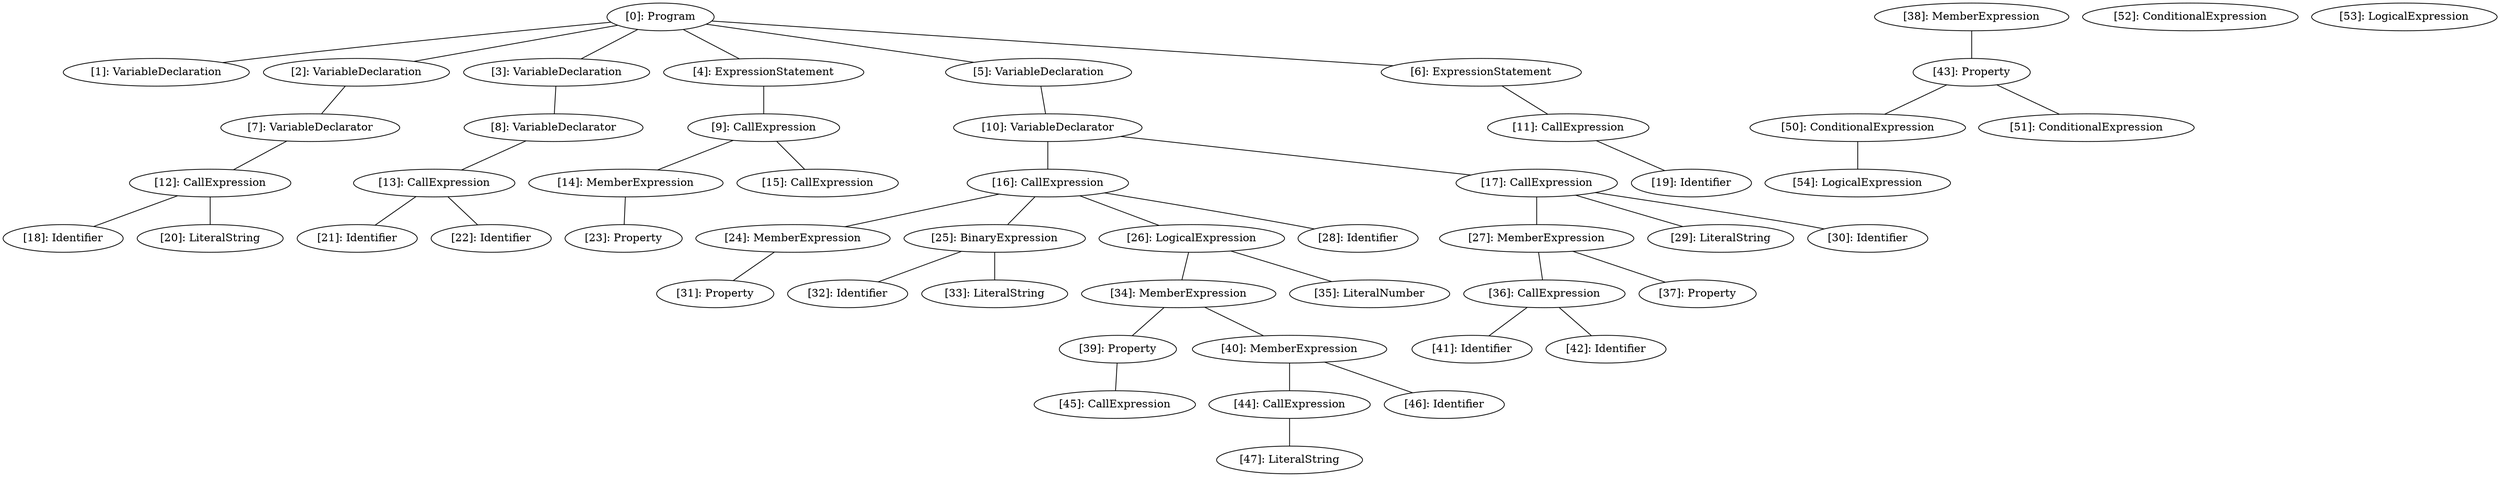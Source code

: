 // Result
graph {
	0 [label="[0]: Program"]
	1 [label="[1]: VariableDeclaration"]
	2 [label="[2]: VariableDeclaration"]
	3 [label="[3]: VariableDeclaration"]
	4 [label="[4]: ExpressionStatement"]
	5 [label="[5]: VariableDeclaration"]
	6 [label="[6]: ExpressionStatement"]
	7 [label="[7]: VariableDeclarator"]
	8 [label="[8]: VariableDeclarator"]
	9 [label="[9]: CallExpression"]
	10 [label="[10]: VariableDeclarator"]
	11 [label="[11]: CallExpression"]
	12 [label="[12]: CallExpression"]
	13 [label="[13]: CallExpression"]
	14 [label="[14]: MemberExpression"]
	15 [label="[15]: CallExpression"]
	16 [label="[16]: CallExpression"]
	17 [label="[17]: CallExpression"]
	18 [label="[18]: Identifier"]
	19 [label="[19]: Identifier"]
	20 [label="[20]: LiteralString"]
	21 [label="[21]: Identifier"]
	22 [label="[22]: Identifier"]
	23 [label="[23]: Property"]
	24 [label="[24]: MemberExpression"]
	25 [label="[25]: BinaryExpression"]
	26 [label="[26]: LogicalExpression"]
	27 [label="[27]: MemberExpression"]
	28 [label="[28]: Identifier"]
	29 [label="[29]: LiteralString"]
	30 [label="[30]: Identifier"]
	31 [label="[31]: Property"]
	32 [label="[32]: Identifier"]
	33 [label="[33]: LiteralString"]
	34 [label="[34]: MemberExpression"]
	35 [label="[35]: LiteralNumber"]
	36 [label="[36]: CallExpression"]
	37 [label="[37]: Property"]
	38 [label="[38]: MemberExpression"]
	39 [label="[39]: Property"]
	40 [label="[40]: MemberExpression"]
	41 [label="[41]: Identifier"]
	42 [label="[42]: Identifier"]
	43 [label="[43]: Property"]
	44 [label="[44]: CallExpression"]
	45 [label="[45]: CallExpression"]
	46 [label="[46]: Identifier"]
	47 [label="[47]: LiteralString"]
	50 [label="[50]: ConditionalExpression"]
	51 [label="[51]: ConditionalExpression"]
	52 [label="[52]: ConditionalExpression"]
	53 [label="[53]: LogicalExpression"]
	54 [label="[54]: LogicalExpression"]
	0 -- 1
	0 -- 2
	0 -- 3
	0 -- 4
	0 -- 5
	0 -- 6
	2 -- 7
	3 -- 8
	4 -- 9
	5 -- 10
	6 -- 11
	7 -- 12
	8 -- 13
	9 -- 14
	9 -- 15
	10 -- 16
	10 -- 17
	11 -- 19
	12 -- 18
	12 -- 20
	13 -- 21
	13 -- 22
	14 -- 23
	16 -- 24
	16 -- 25
	16 -- 26
	16 -- 28
	17 -- 27
	17 -- 29
	17 -- 30
	24 -- 31
	25 -- 32
	25 -- 33
	26 -- 34
	26 -- 35
	27 -- 36
	27 -- 37
	34 -- 39
	34 -- 40
	36 -- 41
	36 -- 42
	38 -- 43
	39 -- 45
	40 -- 44
	40 -- 46
	43 -- 50
	43 -- 51
	44 -- 47
	50 -- 54
}
